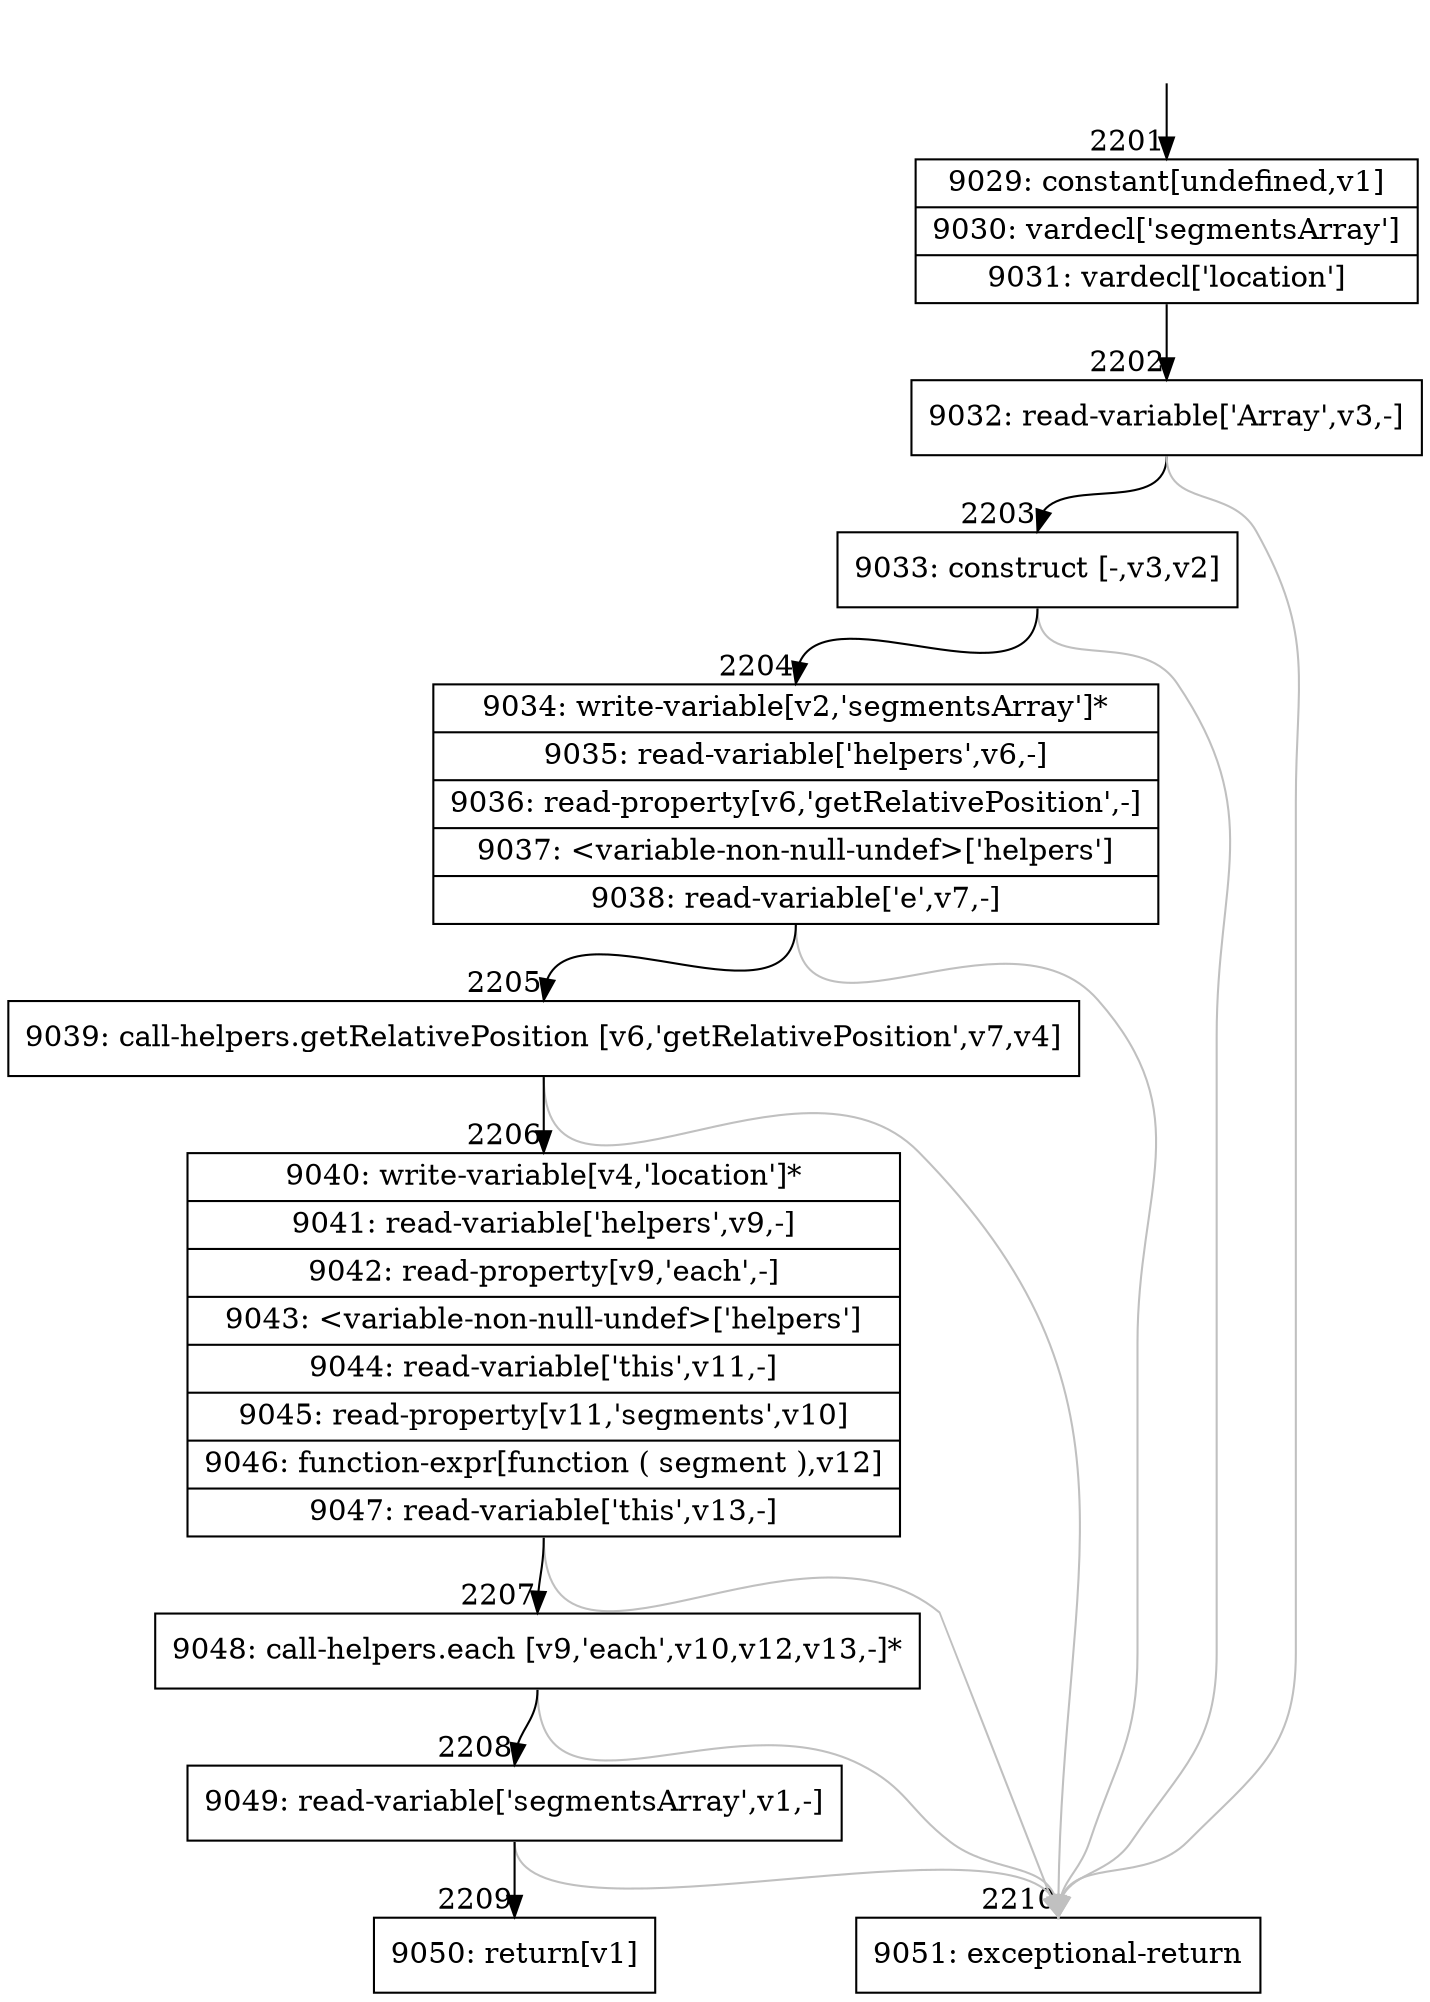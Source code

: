 digraph {
rankdir="TD"
BB_entry202[shape=none,label=""];
BB_entry202 -> BB2201 [tailport=s, headport=n, headlabel="    2201"]
BB2201 [shape=record label="{9029: constant[undefined,v1]|9030: vardecl['segmentsArray']|9031: vardecl['location']}" ] 
BB2201 -> BB2202 [tailport=s, headport=n, headlabel="      2202"]
BB2202 [shape=record label="{9032: read-variable['Array',v3,-]}" ] 
BB2202 -> BB2203 [tailport=s, headport=n, headlabel="      2203"]
BB2202 -> BB2210 [tailport=s, headport=n, color=gray, headlabel="      2210"]
BB2203 [shape=record label="{9033: construct [-,v3,v2]}" ] 
BB2203 -> BB2204 [tailport=s, headport=n, headlabel="      2204"]
BB2203 -> BB2210 [tailport=s, headport=n, color=gray]
BB2204 [shape=record label="{9034: write-variable[v2,'segmentsArray']*|9035: read-variable['helpers',v6,-]|9036: read-property[v6,'getRelativePosition',-]|9037: \<variable-non-null-undef\>['helpers']|9038: read-variable['e',v7,-]}" ] 
BB2204 -> BB2205 [tailport=s, headport=n, headlabel="      2205"]
BB2204 -> BB2210 [tailport=s, headport=n, color=gray]
BB2205 [shape=record label="{9039: call-helpers.getRelativePosition [v6,'getRelativePosition',v7,v4]}" ] 
BB2205 -> BB2206 [tailport=s, headport=n, headlabel="      2206"]
BB2205 -> BB2210 [tailport=s, headport=n, color=gray]
BB2206 [shape=record label="{9040: write-variable[v4,'location']*|9041: read-variable['helpers',v9,-]|9042: read-property[v9,'each',-]|9043: \<variable-non-null-undef\>['helpers']|9044: read-variable['this',v11,-]|9045: read-property[v11,'segments',v10]|9046: function-expr[function ( segment ),v12]|9047: read-variable['this',v13,-]}" ] 
BB2206 -> BB2207 [tailport=s, headport=n, headlabel="      2207"]
BB2206 -> BB2210 [tailport=s, headport=n, color=gray]
BB2207 [shape=record label="{9048: call-helpers.each [v9,'each',v10,v12,v13,-]*}" ] 
BB2207 -> BB2208 [tailport=s, headport=n, headlabel="      2208"]
BB2207 -> BB2210 [tailport=s, headport=n, color=gray]
BB2208 [shape=record label="{9049: read-variable['segmentsArray',v1,-]}" ] 
BB2208 -> BB2209 [tailport=s, headport=n, headlabel="      2209"]
BB2208 -> BB2210 [tailport=s, headport=n, color=gray]
BB2209 [shape=record label="{9050: return[v1]}" ] 
BB2210 [shape=record label="{9051: exceptional-return}" ] 
//#$~ 2414
}
